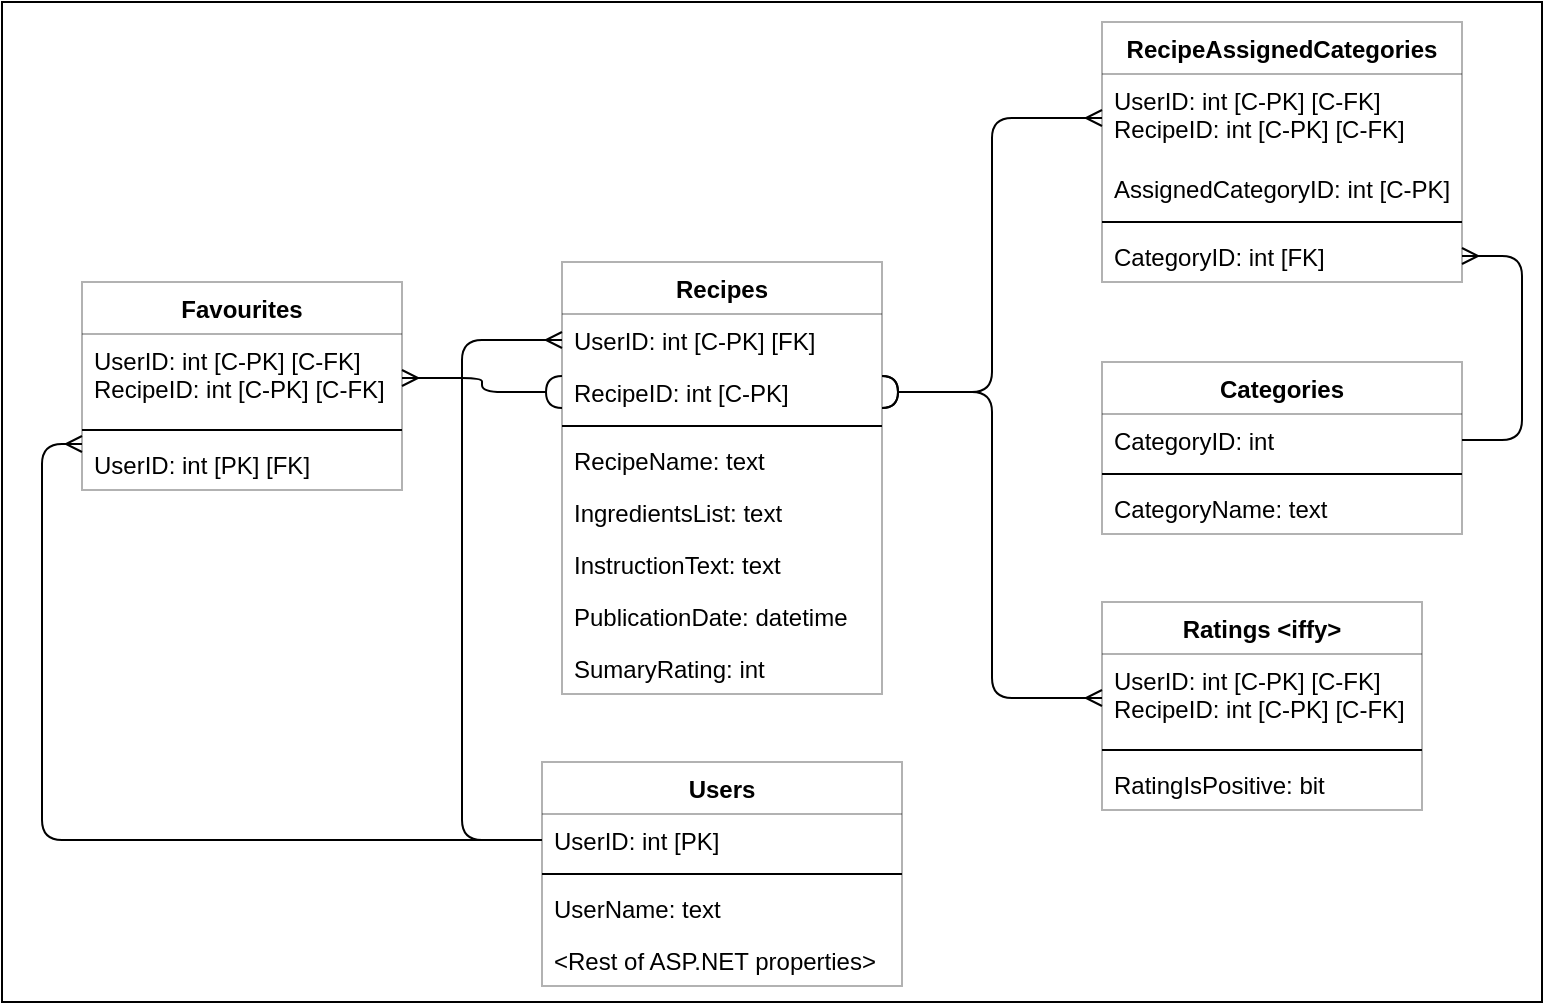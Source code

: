 <mxfile>
    <diagram id="EyTXGTiOQyIjWPKXnlle" name="Page-1">
        <mxGraphModel dx="1110" dy="790" grid="1" gridSize="10" guides="1" tooltips="1" connect="1" arrows="1" fold="1" page="1" pageScale="1" pageWidth="827" pageHeight="1169" math="0" shadow="0">
            <root>
                <mxCell id="0"/>
                <mxCell id="1" parent="0"/>
                <mxCell id="83" value="" style="whiteSpace=wrap;html=1;" vertex="1" parent="1">
                    <mxGeometry x="10" y="50" width="770" height="500" as="geometry"/>
                </mxCell>
                <mxCell id="32" value="Recipes" style="swimlane;fontStyle=1;align=center;verticalAlign=top;childLayout=stackLayout;horizontal=1;startSize=26;horizontalStack=0;resizeParent=1;resizeParentMax=0;resizeLast=0;collapsible=1;marginBottom=0;opacity=30;" vertex="1" parent="1">
                    <mxGeometry x="290" y="180" width="160" height="216" as="geometry"/>
                </mxCell>
                <mxCell id="4" value="UserID: int [C-PK] [FK]" style="text;strokeColor=none;align=left;verticalAlign=top;spacingLeft=4;spacingRight=4;overflow=hidden;rotatable=0;points=[[0,0.5],[1,0.5]];portConstraint=eastwest;" vertex="1" parent="32">
                    <mxGeometry y="26" width="160" height="26" as="geometry"/>
                </mxCell>
                <mxCell id="3" value="RecipeID: int [C-PK]" style="text;strokeColor=none;align=left;verticalAlign=top;spacingLeft=4;spacingRight=4;overflow=hidden;rotatable=0;points=[[0,0.5],[1,0.5]];portConstraint=eastwest;" vertex="1" parent="32">
                    <mxGeometry y="52" width="160" height="26" as="geometry"/>
                </mxCell>
                <mxCell id="34" value="" style="line;strokeWidth=1;fillColor=none;align=left;verticalAlign=middle;spacingTop=-1;spacingLeft=3;spacingRight=3;rotatable=0;labelPosition=right;points=[];portConstraint=eastwest;" vertex="1" parent="32">
                    <mxGeometry y="78" width="160" height="8" as="geometry"/>
                </mxCell>
                <mxCell id="11" value="RecipeName: text" style="text;strokeColor=none;fillColor=none;align=left;verticalAlign=top;spacingLeft=4;spacingRight=4;overflow=hidden;rotatable=0;points=[[0,0.5],[1,0.5]];portConstraint=eastwest;" vertex="1" parent="32">
                    <mxGeometry y="86" width="160" height="26" as="geometry"/>
                </mxCell>
                <mxCell id="5" value="IngredientsList: text" style="text;strokeColor=none;fillColor=none;align=left;verticalAlign=top;spacingLeft=4;spacingRight=4;overflow=hidden;rotatable=0;points=[[0,0.5],[1,0.5]];portConstraint=eastwest;" vertex="1" parent="32">
                    <mxGeometry y="112" width="160" height="26" as="geometry"/>
                </mxCell>
                <mxCell id="9" value="InstructionText: text" style="text;strokeColor=none;fillColor=none;align=left;verticalAlign=top;spacingLeft=4;spacingRight=4;overflow=hidden;rotatable=0;points=[[0,0.5],[1,0.5]];portConstraint=eastwest;" vertex="1" parent="32">
                    <mxGeometry y="138" width="160" height="26" as="geometry"/>
                </mxCell>
                <mxCell id="10" value="PublicationDate: datetime" style="text;strokeColor=none;fillColor=none;align=left;verticalAlign=top;spacingLeft=4;spacingRight=4;overflow=hidden;rotatable=0;points=[[0,0.5],[1,0.5]];portConstraint=eastwest;" vertex="1" parent="32">
                    <mxGeometry y="164" width="160" height="26" as="geometry"/>
                </mxCell>
                <mxCell id="12" value="SumaryRating: int" style="text;strokeColor=none;fillColor=none;align=left;verticalAlign=top;spacingLeft=4;spacingRight=4;overflow=hidden;rotatable=0;points=[[0,0.5],[1,0.5]];portConstraint=eastwest;" vertex="1" parent="32">
                    <mxGeometry y="190" width="160" height="26" as="geometry"/>
                </mxCell>
                <mxCell id="37" value="Favourites" style="swimlane;fontStyle=1;align=center;verticalAlign=top;childLayout=stackLayout;horizontal=1;startSize=26;horizontalStack=0;resizeParent=1;resizeParentMax=0;resizeLast=0;collapsible=1;marginBottom=0;opacity=30;" vertex="1" parent="1">
                    <mxGeometry x="50" y="190" width="160" height="104" as="geometry"/>
                </mxCell>
                <mxCell id="82" value="UserID: int [C-PK] [C-FK]&#10;RecipeID: int [C-PK] [C-FK]" style="text;strokeColor=none;align=left;verticalAlign=top;spacingLeft=4;spacingRight=4;overflow=hidden;rotatable=0;points=[[0,0.5],[1,0.5]];portConstraint=eastwest;" vertex="1" parent="37">
                    <mxGeometry y="26" width="160" height="44" as="geometry"/>
                </mxCell>
                <mxCell id="40" value="" style="line;strokeWidth=1;fillColor=none;align=left;verticalAlign=middle;spacingTop=-1;spacingLeft=3;spacingRight=3;rotatable=0;labelPosition=right;points=[];portConstraint=eastwest;" vertex="1" parent="37">
                    <mxGeometry y="70" width="160" height="8" as="geometry"/>
                </mxCell>
                <mxCell id="46" value="UserID: int [PK] [FK]" style="text;strokeColor=none;fillColor=none;align=left;verticalAlign=top;spacingLeft=4;spacingRight=4;overflow=hidden;rotatable=0;points=[[0,0.5],[1,0.5]];portConstraint=eastwest;" vertex="1" parent="37">
                    <mxGeometry y="78" width="160" height="26" as="geometry"/>
                </mxCell>
                <mxCell id="47" value="Users" style="swimlane;fontStyle=1;align=center;verticalAlign=top;childLayout=stackLayout;horizontal=1;startSize=26;horizontalStack=0;resizeParent=1;resizeParentMax=0;resizeLast=0;collapsible=1;marginBottom=0;opacity=30;" vertex="1" parent="1">
                    <mxGeometry x="280" y="430" width="180" height="112" as="geometry"/>
                </mxCell>
                <mxCell id="48" value="UserID: int [PK]" style="text;strokeColor=none;align=left;verticalAlign=top;spacingLeft=4;spacingRight=4;overflow=hidden;rotatable=0;points=[[0,0.5],[1,0.5]];portConstraint=eastwest;" vertex="1" parent="47">
                    <mxGeometry y="26" width="180" height="26" as="geometry"/>
                </mxCell>
                <mxCell id="49" value="" style="line;strokeWidth=1;fillColor=none;align=left;verticalAlign=middle;spacingTop=-1;spacingLeft=3;spacingRight=3;rotatable=0;labelPosition=right;points=[];portConstraint=eastwest;" vertex="1" parent="47">
                    <mxGeometry y="52" width="180" height="8" as="geometry"/>
                </mxCell>
                <mxCell id="50" value="UserName: text" style="text;strokeColor=none;fillColor=none;align=left;verticalAlign=top;spacingLeft=4;spacingRight=4;overflow=hidden;rotatable=0;points=[[0,0.5],[1,0.5]];portConstraint=eastwest;" vertex="1" parent="47">
                    <mxGeometry y="60" width="180" height="26" as="geometry"/>
                </mxCell>
                <mxCell id="51" value="&lt;Rest of ASP.NET properties&gt;" style="text;strokeColor=none;fillColor=none;align=left;verticalAlign=top;spacingLeft=4;spacingRight=4;overflow=hidden;rotatable=0;points=[[0,0.5],[1,0.5]];portConstraint=eastwest;" vertex="1" parent="47">
                    <mxGeometry y="86" width="180" height="26" as="geometry"/>
                </mxCell>
                <mxCell id="52" value="Categories" style="swimlane;fontStyle=1;align=center;verticalAlign=top;childLayout=stackLayout;horizontal=1;startSize=26;horizontalStack=0;resizeParent=1;resizeParentMax=0;resizeLast=0;collapsible=1;marginBottom=0;opacity=30;" vertex="1" parent="1">
                    <mxGeometry x="560" y="230" width="180" height="86" as="geometry"/>
                </mxCell>
                <mxCell id="53" value="CategoryID: int" style="text;strokeColor=none;align=left;verticalAlign=top;spacingLeft=4;spacingRight=4;overflow=hidden;rotatable=0;points=[[0,0.5],[1,0.5]];portConstraint=eastwest;" vertex="1" parent="52">
                    <mxGeometry y="26" width="180" height="26" as="geometry"/>
                </mxCell>
                <mxCell id="54" value="" style="line;strokeWidth=1;fillColor=none;align=left;verticalAlign=middle;spacingTop=-1;spacingLeft=3;spacingRight=3;rotatable=0;labelPosition=right;points=[];portConstraint=eastwest;" vertex="1" parent="52">
                    <mxGeometry y="52" width="180" height="8" as="geometry"/>
                </mxCell>
                <mxCell id="55" value="CategoryName: text" style="text;strokeColor=none;fillColor=none;align=left;verticalAlign=top;spacingLeft=4;spacingRight=4;overflow=hidden;rotatable=0;points=[[0,0.5],[1,0.5]];portConstraint=eastwest;" vertex="1" parent="52">
                    <mxGeometry y="60" width="180" height="26" as="geometry"/>
                </mxCell>
                <mxCell id="57" value="RecipeAssignedCategories" style="swimlane;fontStyle=1;align=center;verticalAlign=top;childLayout=stackLayout;horizontal=1;startSize=26;horizontalStack=0;resizeParent=1;resizeParentMax=0;resizeLast=0;collapsible=1;marginBottom=0;opacity=30;" vertex="1" parent="1">
                    <mxGeometry x="560" y="60" width="180" height="130" as="geometry">
                        <mxRectangle x="810" y="430" width="120" height="26" as="alternateBounds"/>
                    </mxGeometry>
                </mxCell>
                <mxCell id="58" value="UserID: int [C-PK] [C-FK]&#10;RecipeID: int [C-PK] [C-FK]" style="text;strokeColor=none;align=left;verticalAlign=top;spacingLeft=4;spacingRight=4;overflow=hidden;rotatable=0;points=[[0,0.5],[1,0.5]];portConstraint=eastwest;" vertex="1" parent="57">
                    <mxGeometry y="26" width="180" height="44" as="geometry"/>
                </mxCell>
                <mxCell id="62" value="AssignedCategoryID: int [C-PK]" style="text;strokeColor=none;align=left;verticalAlign=top;spacingLeft=4;spacingRight=4;overflow=hidden;rotatable=0;points=[[0,0.5],[1,0.5]];portConstraint=eastwest;" vertex="1" parent="57">
                    <mxGeometry y="70" width="180" height="26" as="geometry"/>
                </mxCell>
                <mxCell id="59" value="" style="line;strokeWidth=1;fillColor=none;align=left;verticalAlign=middle;spacingTop=-1;spacingLeft=3;spacingRight=3;rotatable=0;labelPosition=right;points=[];portConstraint=eastwest;" vertex="1" parent="57">
                    <mxGeometry y="96" width="180" height="8" as="geometry"/>
                </mxCell>
                <mxCell id="60" value="CategoryID: int [FK]" style="text;strokeColor=none;fillColor=none;align=left;verticalAlign=top;spacingLeft=4;spacingRight=4;overflow=hidden;rotatable=0;points=[[0,0.5],[1,0.5]];portConstraint=eastwest;" vertex="1" parent="57">
                    <mxGeometry y="104" width="180" height="26" as="geometry"/>
                </mxCell>
                <mxCell id="64" value="Ratings &lt;iffy&gt;" style="swimlane;fontStyle=1;align=center;verticalAlign=top;childLayout=stackLayout;horizontal=1;startSize=26;horizontalStack=0;resizeParent=1;resizeParentMax=0;resizeLast=0;collapsible=1;marginBottom=0;opacity=30;" vertex="1" parent="1">
                    <mxGeometry x="560" y="350" width="160" height="104" as="geometry"/>
                </mxCell>
                <mxCell id="81" value="UserID: int [C-PK] [C-FK]&#10;RecipeID: int [C-PK] [C-FK]" style="text;strokeColor=none;align=left;verticalAlign=top;spacingLeft=4;spacingRight=4;overflow=hidden;rotatable=0;points=[[0,0.5],[1,0.5]];portConstraint=eastwest;" vertex="1" parent="64">
                    <mxGeometry y="26" width="160" height="44" as="geometry"/>
                </mxCell>
                <mxCell id="67" value="" style="line;strokeWidth=1;fillColor=none;align=left;verticalAlign=middle;spacingTop=-1;spacingLeft=3;spacingRight=3;rotatable=0;labelPosition=right;points=[];portConstraint=eastwest;" vertex="1" parent="64">
                    <mxGeometry y="70" width="160" height="8" as="geometry"/>
                </mxCell>
                <mxCell id="68" value="RatingIsPositive: bit" style="text;strokeColor=none;fillColor=none;align=left;verticalAlign=top;spacingLeft=4;spacingRight=4;overflow=hidden;rotatable=0;points=[[0,0.5],[1,0.5]];portConstraint=eastwest;" vertex="1" parent="64">
                    <mxGeometry y="78" width="160" height="26" as="geometry"/>
                </mxCell>
                <mxCell id="75" style="edgeStyle=orthogonalEdgeStyle;orthogonalLoop=1;jettySize=auto;html=1;endArrow=none;endFill=0;startArrow=ERmany;startFill=0;" edge="1" parent="1" source="60" target="53">
                    <mxGeometry relative="1" as="geometry">
                        <Array as="points">
                            <mxPoint x="770" y="177"/>
                            <mxPoint x="770" y="269"/>
                        </Array>
                    </mxGeometry>
                </mxCell>
                <mxCell id="76" style="edgeStyle=orthogonalEdgeStyle;orthogonalLoop=1;jettySize=auto;html=1;exitX=1;exitY=0.5;exitDx=0;exitDy=0;endArrow=ERmany;endFill=0;startArrow=halfCircle;startFill=0;" edge="1" parent="1" source="3" target="81">
                    <mxGeometry relative="1" as="geometry">
                        <mxPoint x="560" y="389" as="targetPoint"/>
                    </mxGeometry>
                </mxCell>
                <mxCell id="77" style="edgeStyle=orthogonalEdgeStyle;orthogonalLoop=1;jettySize=auto;html=1;endArrow=ERmany;endFill=0;" edge="1" parent="1" source="48" target="4">
                    <mxGeometry relative="1" as="geometry">
                        <Array as="points">
                            <mxPoint x="240" y="469"/>
                            <mxPoint x="240" y="219"/>
                        </Array>
                    </mxGeometry>
                </mxCell>
                <mxCell id="78" style="edgeStyle=orthogonalEdgeStyle;orthogonalLoop=1;jettySize=auto;html=1;endArrow=ERmany;endFill=0;" edge="1" parent="1" source="48" target="46">
                    <mxGeometry relative="1" as="geometry">
                        <Array as="points">
                            <mxPoint x="30" y="469"/>
                            <mxPoint x="30" y="271"/>
                        </Array>
                    </mxGeometry>
                </mxCell>
                <mxCell id="79" style="edgeStyle=orthogonalEdgeStyle;orthogonalLoop=1;jettySize=auto;html=1;endArrow=ERmany;endFill=0;startArrow=halfCircle;startFill=0;" edge="1" parent="1" source="3" target="82">
                    <mxGeometry relative="1" as="geometry">
                        <mxPoint x="210" y="289" as="targetPoint"/>
                    </mxGeometry>
                </mxCell>
                <mxCell id="80" style="edgeStyle=orthogonalEdgeStyle;orthogonalLoop=1;jettySize=auto;html=1;exitX=1;exitY=0.5;exitDx=0;exitDy=0;endArrow=ERmany;endFill=0;startArrow=halfCircle;startFill=0;" edge="1" parent="1" source="3" target="58">
                    <mxGeometry relative="1" as="geometry">
                        <mxPoint x="560" y="143" as="targetPoint"/>
                    </mxGeometry>
                </mxCell>
            </root>
        </mxGraphModel>
    </diagram>
</mxfile>